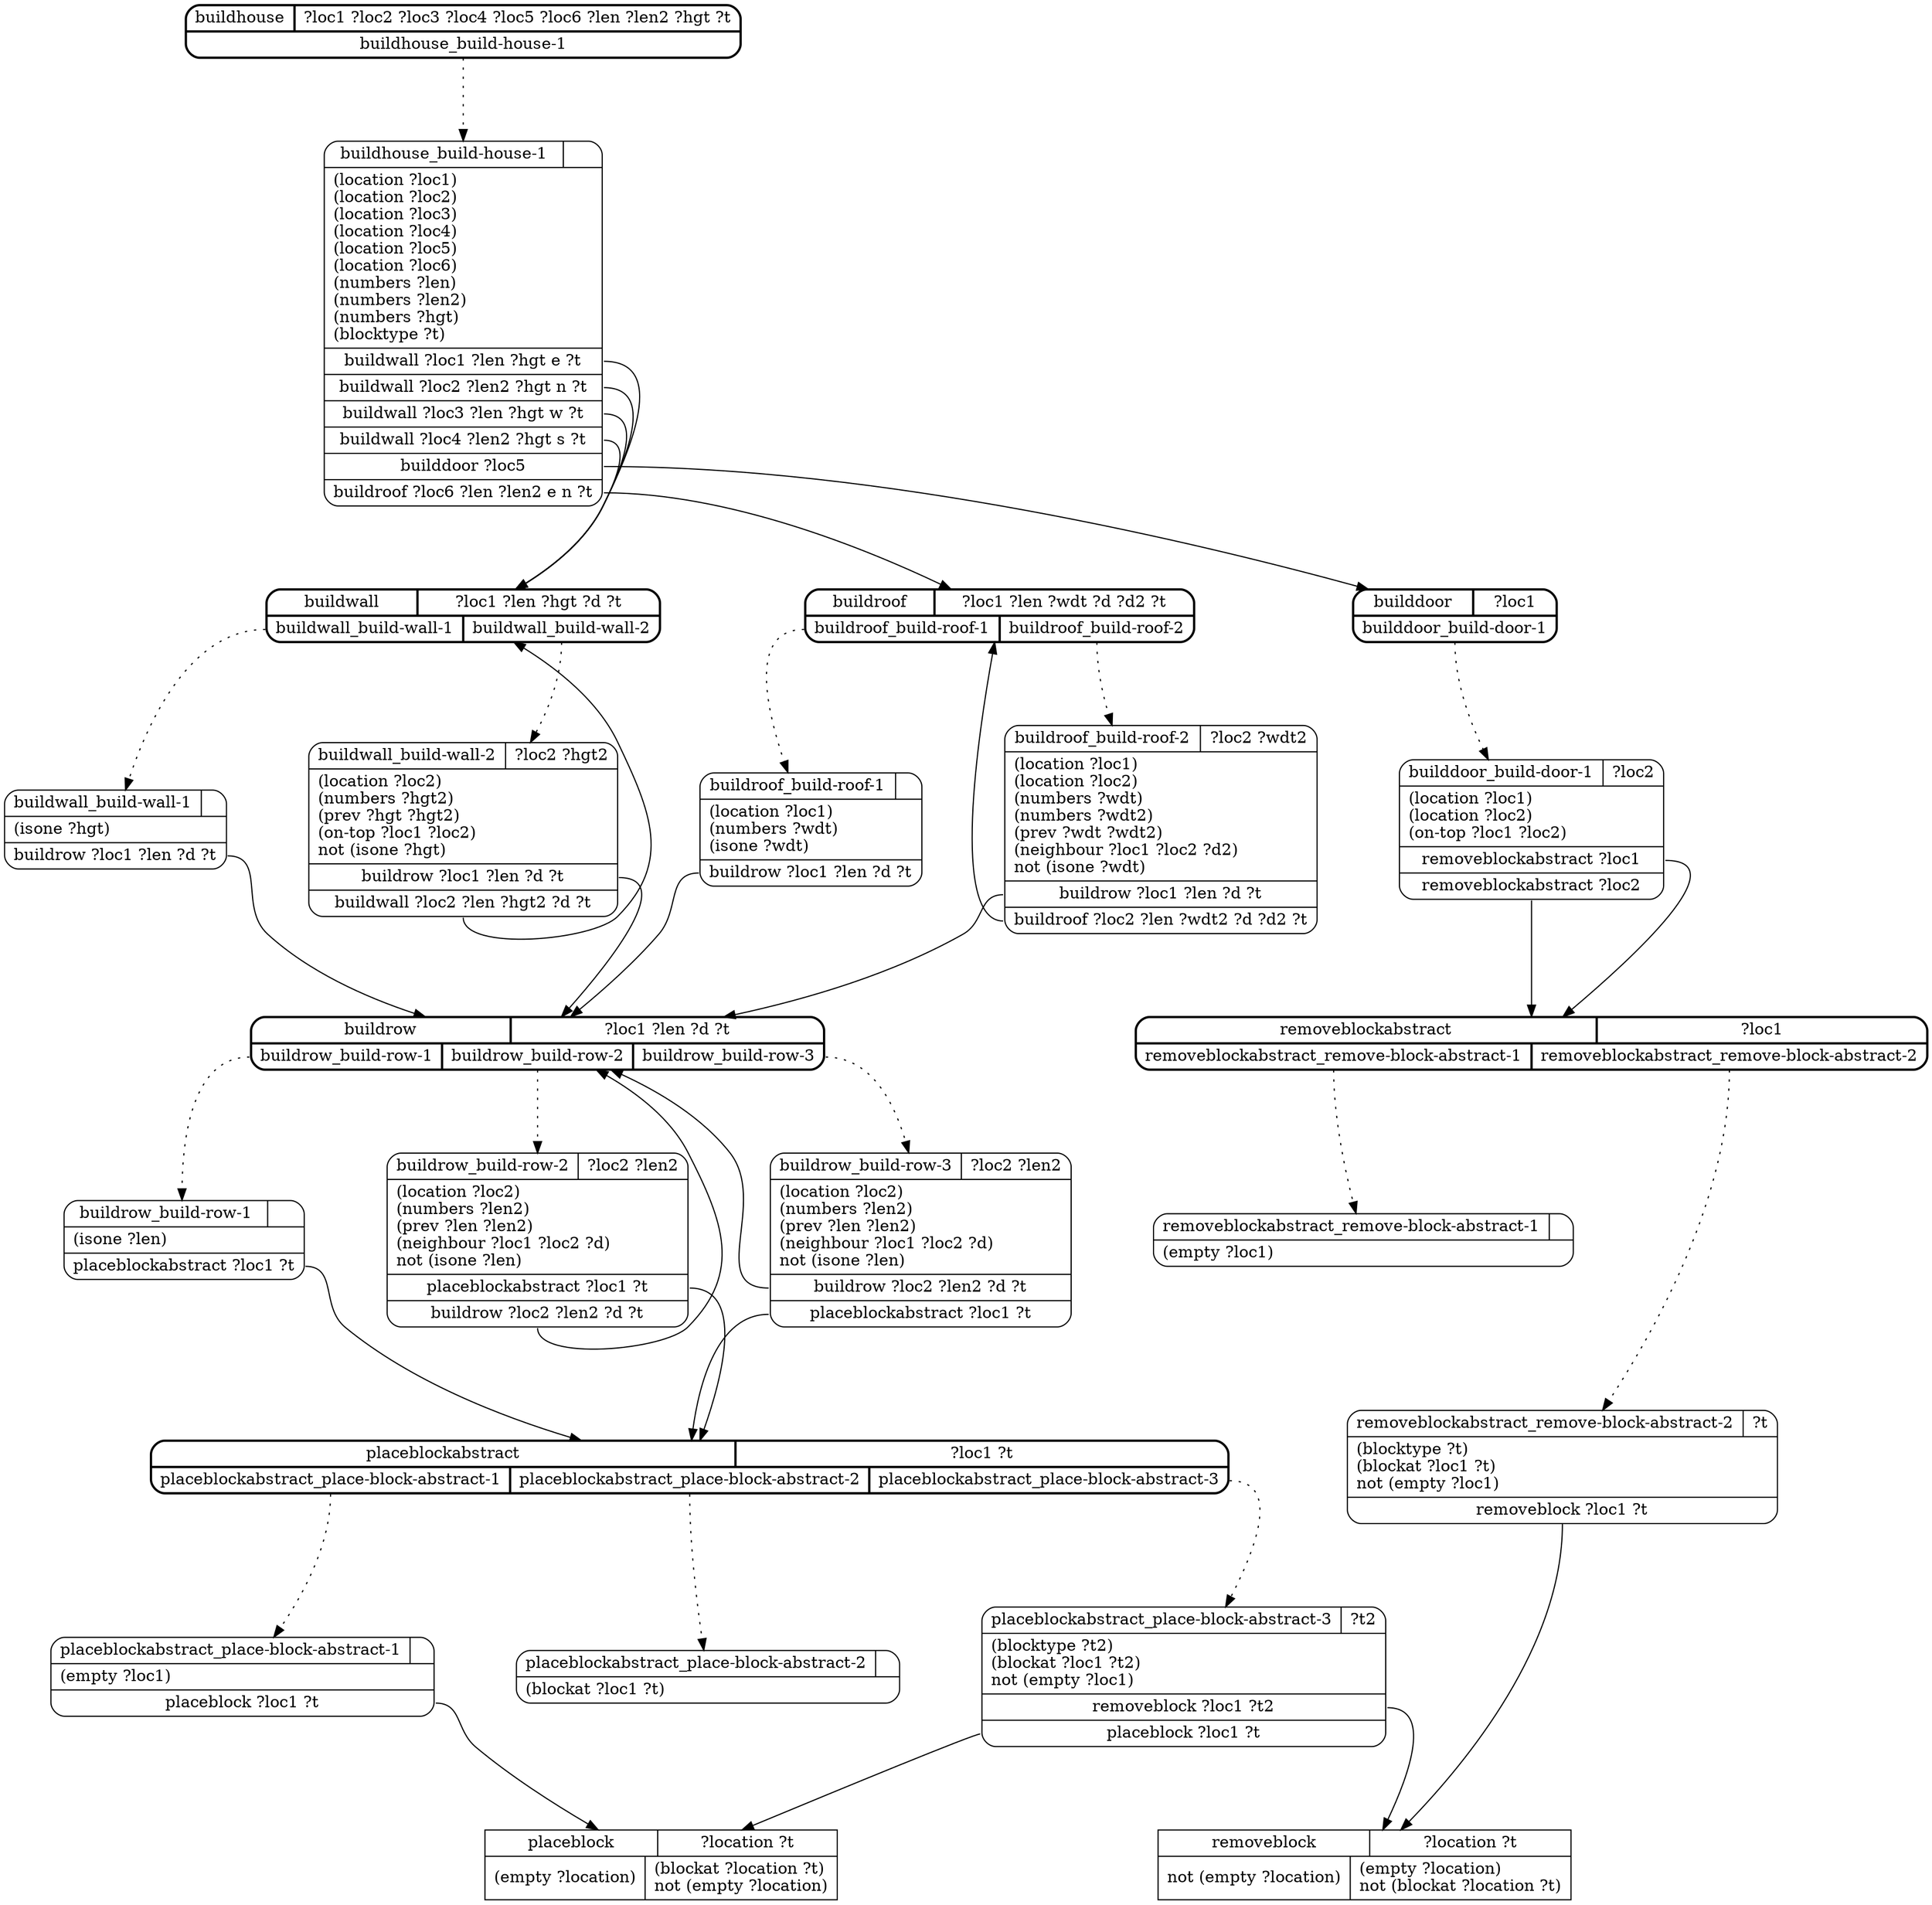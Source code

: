 // Generated by Hype
digraph "minecraft" {
  nodesep=1
  ranksep=1
  // Operators
  node [shape=record]
  "placeblock" [
    label="{{\N|?location ?t}|{(empty ?location)\l|(blockat ?location ?t)\lnot (empty ?location)\l}}"
  ]
  "removeblock" [
    label="{{\N|?location ?t}|{not (empty ?location)\l|(empty ?location)\lnot (blockat ?location ?t)\l}}"
  ]
  // Methods
  node [shape=Mrecord]
  "buildhouse" [
    style=bold
    label="{{\N|?loc1 ?loc2 ?loc3 ?loc4 ?loc5 ?loc6 ?len ?len2 ?hgt ?t}|{<0>buildhouse_build-house-1}}"
  ]
  "buildhouse_build-house-1" [
    label="{{\N|}|(location ?loc1)\l(location ?loc2)\l(location ?loc3)\l(location ?loc4)\l(location ?loc5)\l(location ?loc6)\l(numbers ?len)\l(numbers ?len2)\l(numbers ?hgt)\l(blocktype ?t)\l|<0>buildwall ?loc1 ?len ?hgt e ?t|<1>buildwall ?loc2 ?len2 ?hgt n ?t|<2>buildwall ?loc3 ?len ?hgt w ?t|<3>buildwall ?loc4 ?len2 ?hgt s ?t|<4>builddoor ?loc5|<5>buildroof ?loc6 ?len ?len2 e n ?t}"
  ]
  "buildhouse":0 -> "buildhouse_build-house-1" [style=dotted]
  "buildhouse_build-house-1":0 -> "buildwall"
  "buildhouse_build-house-1":1 -> "buildwall"
  "buildhouse_build-house-1":2 -> "buildwall"
  "buildhouse_build-house-1":3 -> "buildwall"
  "buildhouse_build-house-1":4 -> "builddoor"
  "buildhouse_build-house-1":5 -> "buildroof"
  "buildwall" [
    style=bold
    label="{{\N|?loc1 ?len ?hgt ?d ?t}|{<0>buildwall_build-wall-1|<1>buildwall_build-wall-2}}"
  ]
  "buildwall_build-wall-1" [
    label="{{\N|}|(isone ?hgt)\l|<0>buildrow ?loc1 ?len ?d ?t}"
  ]
  "buildwall":0 -> "buildwall_build-wall-1" [style=dotted]
  "buildwall_build-wall-1":0 -> "buildrow"
  "buildwall_build-wall-2" [
    label="{{\N|?loc2 ?hgt2}|(location ?loc2)\l(numbers ?hgt2)\l(prev ?hgt ?hgt2)\l(on-top ?loc1 ?loc2)\lnot (isone ?hgt)\l|<0>buildrow ?loc1 ?len ?d ?t|<1>buildwall ?loc2 ?len ?hgt2 ?d ?t}"
  ]
  "buildwall":1 -> "buildwall_build-wall-2" [style=dotted]
  "buildwall_build-wall-2":0 -> "buildrow"
  "buildwall_build-wall-2":1 -> "buildwall"
  "buildroof" [
    style=bold
    label="{{\N|?loc1 ?len ?wdt ?d ?d2 ?t}|{<0>buildroof_build-roof-1|<1>buildroof_build-roof-2}}"
  ]
  "buildroof_build-roof-1" [
    label="{{\N|}|(location ?loc1)\l(numbers ?wdt)\l(isone ?wdt)\l|<0>buildrow ?loc1 ?len ?d ?t}"
  ]
  "buildroof":0 -> "buildroof_build-roof-1" [style=dotted]
  "buildroof_build-roof-1":0 -> "buildrow"
  "buildroof_build-roof-2" [
    label="{{\N|?loc2 ?wdt2}|(location ?loc1)\l(location ?loc2)\l(numbers ?wdt)\l(numbers ?wdt2)\l(prev ?wdt ?wdt2)\l(neighbour ?loc1 ?loc2 ?d2)\lnot (isone ?wdt)\l|<0>buildrow ?loc1 ?len ?d ?t|<1>buildroof ?loc2 ?len ?wdt2 ?d ?d2 ?t}"
  ]
  "buildroof":1 -> "buildroof_build-roof-2" [style=dotted]
  "buildroof_build-roof-2":0 -> "buildrow"
  "buildroof_build-roof-2":1 -> "buildroof"
  "builddoor" [
    style=bold
    label="{{\N|?loc1}|{<0>builddoor_build-door-1}}"
  ]
  "builddoor_build-door-1" [
    label="{{\N|?loc2}|(location ?loc1)\l(location ?loc2)\l(on-top ?loc1 ?loc2)\l|<0>removeblockabstract ?loc1|<1>removeblockabstract ?loc2}"
  ]
  "builddoor":0 -> "builddoor_build-door-1" [style=dotted]
  "builddoor_build-door-1":0 -> "removeblockabstract"
  "builddoor_build-door-1":1 -> "removeblockabstract"
  "buildrow" [
    style=bold
    label="{{\N|?loc1 ?len ?d ?t}|{<0>buildrow_build-row-1|<1>buildrow_build-row-2|<2>buildrow_build-row-3}}"
  ]
  "buildrow_build-row-1" [
    label="{{\N|}|(isone ?len)\l|<0>placeblockabstract ?loc1 ?t}"
  ]
  "buildrow":0 -> "buildrow_build-row-1" [style=dotted]
  "buildrow_build-row-1":0 -> "placeblockabstract"
  "buildrow_build-row-2" [
    label="{{\N|?loc2 ?len2}|(location ?loc2)\l(numbers ?len2)\l(prev ?len ?len2)\l(neighbour ?loc1 ?loc2 ?d)\lnot (isone ?len)\l|<0>placeblockabstract ?loc1 ?t|<1>buildrow ?loc2 ?len2 ?d ?t}"
  ]
  "buildrow":1 -> "buildrow_build-row-2" [style=dotted]
  "buildrow_build-row-2":0 -> "placeblockabstract"
  "buildrow_build-row-2":1 -> "buildrow"
  "buildrow_build-row-3" [
    label="{{\N|?loc2 ?len2}|(location ?loc2)\l(numbers ?len2)\l(prev ?len ?len2)\l(neighbour ?loc1 ?loc2 ?d)\lnot (isone ?len)\l|<0>buildrow ?loc2 ?len2 ?d ?t|<1>placeblockabstract ?loc1 ?t}"
  ]
  "buildrow":2 -> "buildrow_build-row-3" [style=dotted]
  "buildrow_build-row-3":0 -> "buildrow"
  "buildrow_build-row-3":1 -> "placeblockabstract"
  "placeblockabstract" [
    style=bold
    label="{{\N|?loc1 ?t}|{<0>placeblockabstract_place-block-abstract-1|<1>placeblockabstract_place-block-abstract-2|<2>placeblockabstract_place-block-abstract-3}}"
  ]
  "placeblockabstract_place-block-abstract-1" [
    label="{{\N|}|(empty ?loc1)\l|<0>placeblock ?loc1 ?t}"
  ]
  "placeblockabstract":0 -> "placeblockabstract_place-block-abstract-1" [style=dotted]
  "placeblockabstract_place-block-abstract-1":0 -> "placeblock"
  "placeblockabstract_place-block-abstract-2" [
    label="{{\N|}|(blockat ?loc1 ?t)\l}"
  ]
  "placeblockabstract":1 -> "placeblockabstract_place-block-abstract-2" [style=dotted]
  "placeblockabstract_place-block-abstract-3" [
    label="{{\N|?t2}|(blocktype ?t2)\l(blockat ?loc1 ?t2)\lnot (empty ?loc1)\l|<0>removeblock ?loc1 ?t2|<1>placeblock ?loc1 ?t}"
  ]
  "placeblockabstract":2 -> "placeblockabstract_place-block-abstract-3" [style=dotted]
  "placeblockabstract_place-block-abstract-3":0 -> "removeblock"
  "placeblockabstract_place-block-abstract-3":1 -> "placeblock"
  "removeblockabstract" [
    style=bold
    label="{{\N|?loc1}|{<0>removeblockabstract_remove-block-abstract-1|<1>removeblockabstract_remove-block-abstract-2}}"
  ]
  "removeblockabstract_remove-block-abstract-1" [
    label="{{\N|}|(empty ?loc1)\l}"
  ]
  "removeblockabstract":0 -> "removeblockabstract_remove-block-abstract-1" [style=dotted]
  "removeblockabstract_remove-block-abstract-2" [
    label="{{\N|?t}|(blocktype ?t)\l(blockat ?loc1 ?t)\lnot (empty ?loc1)\l|<0>removeblock ?loc1 ?t}"
  ]
  "removeblockabstract":1 -> "removeblockabstract_remove-block-abstract-2" [style=dotted]
  "removeblockabstract_remove-block-abstract-2":0 -> "removeblock"
}